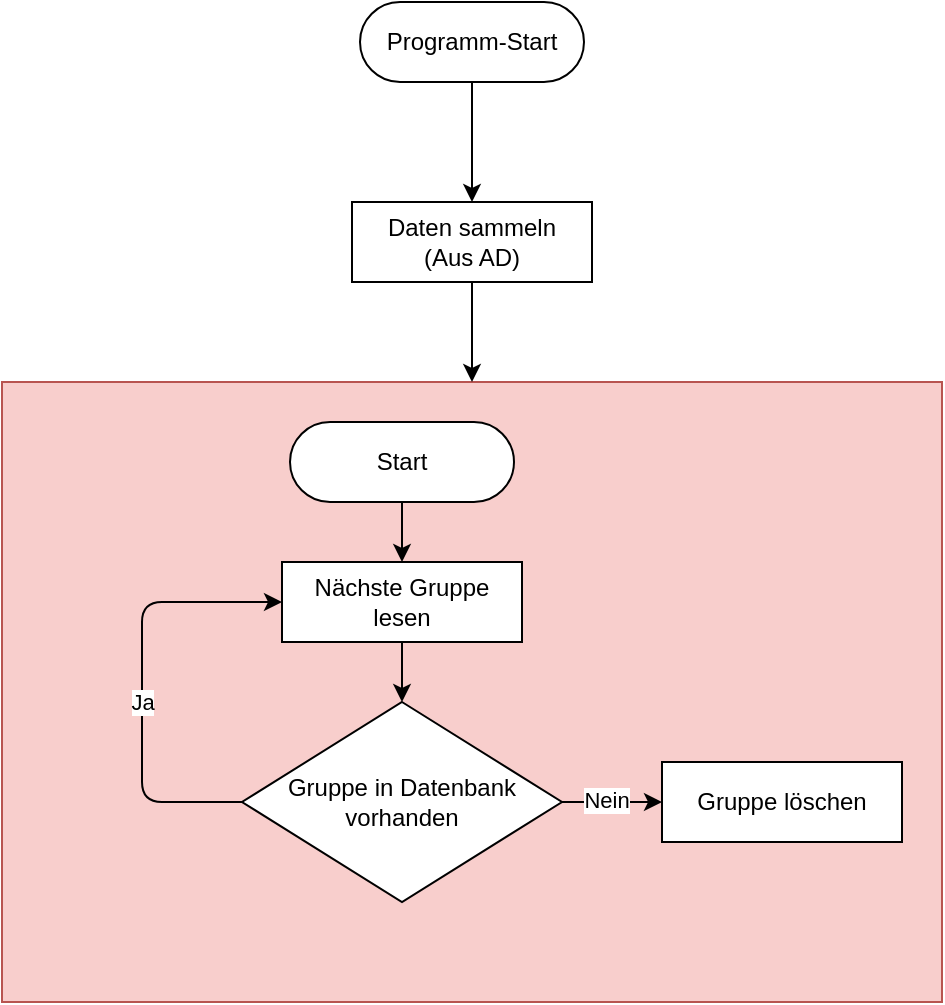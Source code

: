 <mxfile version="14.0.4" type="github">
  <diagram id="C5RBs43oDa-KdzZeNtuy" name="Page-1">
    <mxGraphModel dx="2997" dy="1019" grid="1" gridSize="10" guides="1" tooltips="1" connect="1" arrows="1" fold="1" page="0" pageScale="1" pageWidth="827" pageHeight="1169" math="0" shadow="0">
      <root>
        <mxCell id="WIyWlLk6GJQsqaUBKTNV-0" />
        <mxCell id="WIyWlLk6GJQsqaUBKTNV-1" parent="WIyWlLk6GJQsqaUBKTNV-0" />
        <mxCell id="DFEqhVbPKIiE5wsym1uS-0" value="" style="rounded=0;whiteSpace=wrap;html=1;fillColor=#f8cecc;strokeColor=#b85450;" vertex="1" parent="WIyWlLk6GJQsqaUBKTNV-1">
          <mxGeometry x="-1820" y="-170" width="470" height="310" as="geometry" />
        </mxCell>
        <mxCell id="DFEqhVbPKIiE5wsym1uS-1" value="Programm-Start" style="rounded=1;whiteSpace=wrap;html=1;arcSize=50;" vertex="1" parent="WIyWlLk6GJQsqaUBKTNV-1">
          <mxGeometry x="-1641" y="-360" width="112" height="40" as="geometry" />
        </mxCell>
        <mxCell id="DFEqhVbPKIiE5wsym1uS-2" style="edgeStyle=orthogonalEdgeStyle;rounded=0;orthogonalLoop=1;jettySize=auto;html=1;exitX=0.5;exitY=1;exitDx=0;exitDy=0;entryX=0.5;entryY=0;entryDx=0;entryDy=0;" edge="1" parent="WIyWlLk6GJQsqaUBKTNV-1" source="DFEqhVbPKIiE5wsym1uS-1" target="DFEqhVbPKIiE5wsym1uS-4">
          <mxGeometry relative="1" as="geometry">
            <mxPoint x="-1585" y="-320" as="sourcePoint" />
            <mxPoint x="-1585" y="-270" as="targetPoint" />
          </mxGeometry>
        </mxCell>
        <mxCell id="DFEqhVbPKIiE5wsym1uS-3" style="edgeStyle=orthogonalEdgeStyle;rounded=0;orthogonalLoop=1;jettySize=auto;html=1;exitX=0.5;exitY=1;exitDx=0;exitDy=0;entryX=0.5;entryY=0;entryDx=0;entryDy=0;" edge="1" parent="WIyWlLk6GJQsqaUBKTNV-1" source="DFEqhVbPKIiE5wsym1uS-4" target="DFEqhVbPKIiE5wsym1uS-0">
          <mxGeometry relative="1" as="geometry" />
        </mxCell>
        <mxCell id="DFEqhVbPKIiE5wsym1uS-4" value="Daten sammeln&lt;br&gt;(Aus AD)" style="rounded=0;whiteSpace=wrap;html=1;" vertex="1" parent="WIyWlLk6GJQsqaUBKTNV-1">
          <mxGeometry x="-1645" y="-260" width="120" height="40" as="geometry" />
        </mxCell>
        <mxCell id="DFEqhVbPKIiE5wsym1uS-5" style="edgeStyle=orthogonalEdgeStyle;rounded=0;orthogonalLoop=1;jettySize=auto;html=1;exitX=0.5;exitY=1;exitDx=0;exitDy=0;entryX=0.5;entryY=0;entryDx=0;entryDy=0;" edge="1" parent="WIyWlLk6GJQsqaUBKTNV-1" source="DFEqhVbPKIiE5wsym1uS-6" target="DFEqhVbPKIiE5wsym1uS-9">
          <mxGeometry relative="1" as="geometry" />
        </mxCell>
        <mxCell id="DFEqhVbPKIiE5wsym1uS-6" value="Start" style="rounded=1;whiteSpace=wrap;html=1;arcSize=50;" vertex="1" parent="WIyWlLk6GJQsqaUBKTNV-1">
          <mxGeometry x="-1676" y="-150" width="112" height="40" as="geometry" />
        </mxCell>
        <mxCell id="DFEqhVbPKIiE5wsym1uS-9" value="Nächste Gruppe lesen" style="rounded=0;whiteSpace=wrap;html=1;" vertex="1" parent="WIyWlLk6GJQsqaUBKTNV-1">
          <mxGeometry x="-1680" y="-80" width="120" height="40" as="geometry" />
        </mxCell>
        <mxCell id="DFEqhVbPKIiE5wsym1uS-19" style="edgeStyle=orthogonalEdgeStyle;rounded=1;orthogonalLoop=1;jettySize=auto;html=1;exitX=0;exitY=0.5;exitDx=0;exitDy=0;entryX=0;entryY=0.5;entryDx=0;entryDy=0;" edge="1" parent="WIyWlLk6GJQsqaUBKTNV-1" source="DFEqhVbPKIiE5wsym1uS-25" target="DFEqhVbPKIiE5wsym1uS-9">
          <mxGeometry relative="1" as="geometry">
            <Array as="points">
              <mxPoint x="-1750" y="40" />
              <mxPoint x="-1750" y="-60" />
            </Array>
            <mxPoint x="-1690" y="350" as="sourcePoint" />
          </mxGeometry>
        </mxCell>
        <mxCell id="DFEqhVbPKIiE5wsym1uS-28" value="Ja" style="edgeLabel;html=1;align=center;verticalAlign=middle;resizable=0;points=[];" vertex="1" connectable="0" parent="DFEqhVbPKIiE5wsym1uS-19">
          <mxGeometry x="-0.224" y="3" relative="1" as="geometry">
            <mxPoint x="3" y="-15" as="offset" />
          </mxGeometry>
        </mxCell>
        <mxCell id="DFEqhVbPKIiE5wsym1uS-23" style="edgeStyle=orthogonalEdgeStyle;rounded=1;orthogonalLoop=1;jettySize=auto;html=1;exitX=1;exitY=0.5;exitDx=0;exitDy=0;entryX=0;entryY=0.5;entryDx=0;entryDy=0;" edge="1" parent="WIyWlLk6GJQsqaUBKTNV-1" source="DFEqhVbPKIiE5wsym1uS-25" target="DFEqhVbPKIiE5wsym1uS-27">
          <mxGeometry relative="1" as="geometry" />
        </mxCell>
        <mxCell id="DFEqhVbPKIiE5wsym1uS-24" value="Nein" style="edgeLabel;html=1;align=center;verticalAlign=middle;resizable=0;points=[];" vertex="1" connectable="0" parent="DFEqhVbPKIiE5wsym1uS-23">
          <mxGeometry x="-0.144" y="1" relative="1" as="geometry">
            <mxPoint as="offset" />
          </mxGeometry>
        </mxCell>
        <mxCell id="DFEqhVbPKIiE5wsym1uS-25" value="Gruppe in Datenbank vorhanden" style="rhombus;whiteSpace=wrap;html=1;" vertex="1" parent="WIyWlLk6GJQsqaUBKTNV-1">
          <mxGeometry x="-1700" y="-10" width="160" height="100" as="geometry" />
        </mxCell>
        <mxCell id="DFEqhVbPKIiE5wsym1uS-26" style="edgeStyle=orthogonalEdgeStyle;rounded=0;orthogonalLoop=1;jettySize=auto;html=1;exitX=0.5;exitY=1;exitDx=0;exitDy=0;entryX=0.5;entryY=0;entryDx=0;entryDy=0;" edge="1" parent="WIyWlLk6GJQsqaUBKTNV-1" source="DFEqhVbPKIiE5wsym1uS-9" target="DFEqhVbPKIiE5wsym1uS-25">
          <mxGeometry relative="1" as="geometry">
            <mxPoint x="-1620" y="-40" as="sourcePoint" />
            <mxPoint x="-1620" y="270" as="targetPoint" />
          </mxGeometry>
        </mxCell>
        <mxCell id="DFEqhVbPKIiE5wsym1uS-27" value="Gruppe löschen" style="rounded=0;whiteSpace=wrap;html=1;" vertex="1" parent="WIyWlLk6GJQsqaUBKTNV-1">
          <mxGeometry x="-1490" y="20" width="120" height="40" as="geometry" />
        </mxCell>
      </root>
    </mxGraphModel>
  </diagram>
</mxfile>
